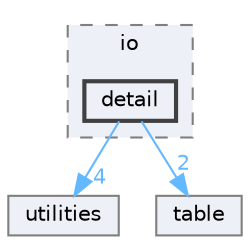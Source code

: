 digraph "D:/gitLibrary/cudf/cpp/include/cudf/io/detail"
{
 // LATEX_PDF_SIZE
  bgcolor="transparent";
  edge [fontname=Helvetica,fontsize=10,labelfontname=Helvetica,labelfontsize=10];
  node [fontname=Helvetica,fontsize=10,shape=box,height=0.2,width=0.4];
  compound=true
  subgraph clusterdir_6c957c959b1bf3b7bc34e42fb1407625 {
    graph [ bgcolor="#edf0f7", pencolor="grey50", label="io", fontname=Helvetica,fontsize=10 style="filled,dashed", URL="dir_6c957c959b1bf3b7bc34e42fb1407625.html",tooltip=""]
  dir_6e914aeb598ba1fc22889be345341c69 [label="detail", fillcolor="#edf0f7", color="grey25", style="filled,bold", URL="dir_6e914aeb598ba1fc22889be345341c69.html",tooltip=""];
  }
  dir_8262fc92296c7dd0bcaa745c9549f750 [label="utilities", fillcolor="#edf0f7", color="grey50", style="filled", URL="dir_8262fc92296c7dd0bcaa745c9549f750.html",tooltip=""];
  dir_9d85f5b54f4565533fc543f57ae7704d [label="table", fillcolor="#edf0f7", color="grey50", style="filled", URL="dir_9d85f5b54f4565533fc543f57ae7704d.html",tooltip=""];
  dir_6e914aeb598ba1fc22889be345341c69->dir_8262fc92296c7dd0bcaa745c9549f750 [headlabel="4", labeldistance=1.5 headhref="dir_000012_000038.html" color="steelblue1" fontcolor="steelblue1"];
  dir_6e914aeb598ba1fc22889be345341c69->dir_9d85f5b54f4565533fc543f57ae7704d [headlabel="2", labeldistance=1.5 headhref="dir_000012_000033.html" color="steelblue1" fontcolor="steelblue1"];
}
